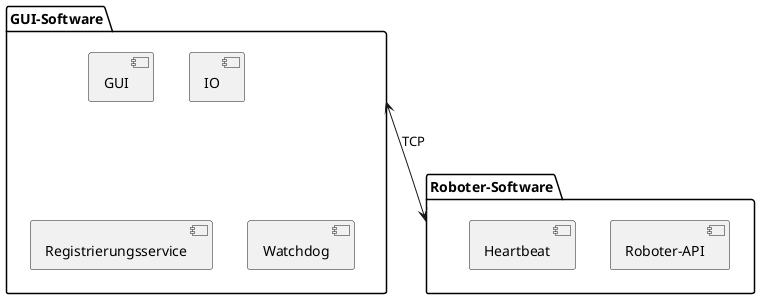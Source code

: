 @startuml 
' Level 3 '
package “GUI-Software" as GUISYSTEM{
component "GUI" as GUI
component "IO" as IO
component "Registrierungsservice" as RS
component "Watchdog" as WD
}


package "Roboter-Software" as RSSYSTEM{
component "Roboter-API" as RAPI
component "Heartbeat" as HB
}

GUISYSTEM <--> RSSYSTEM : TCP

@enduml